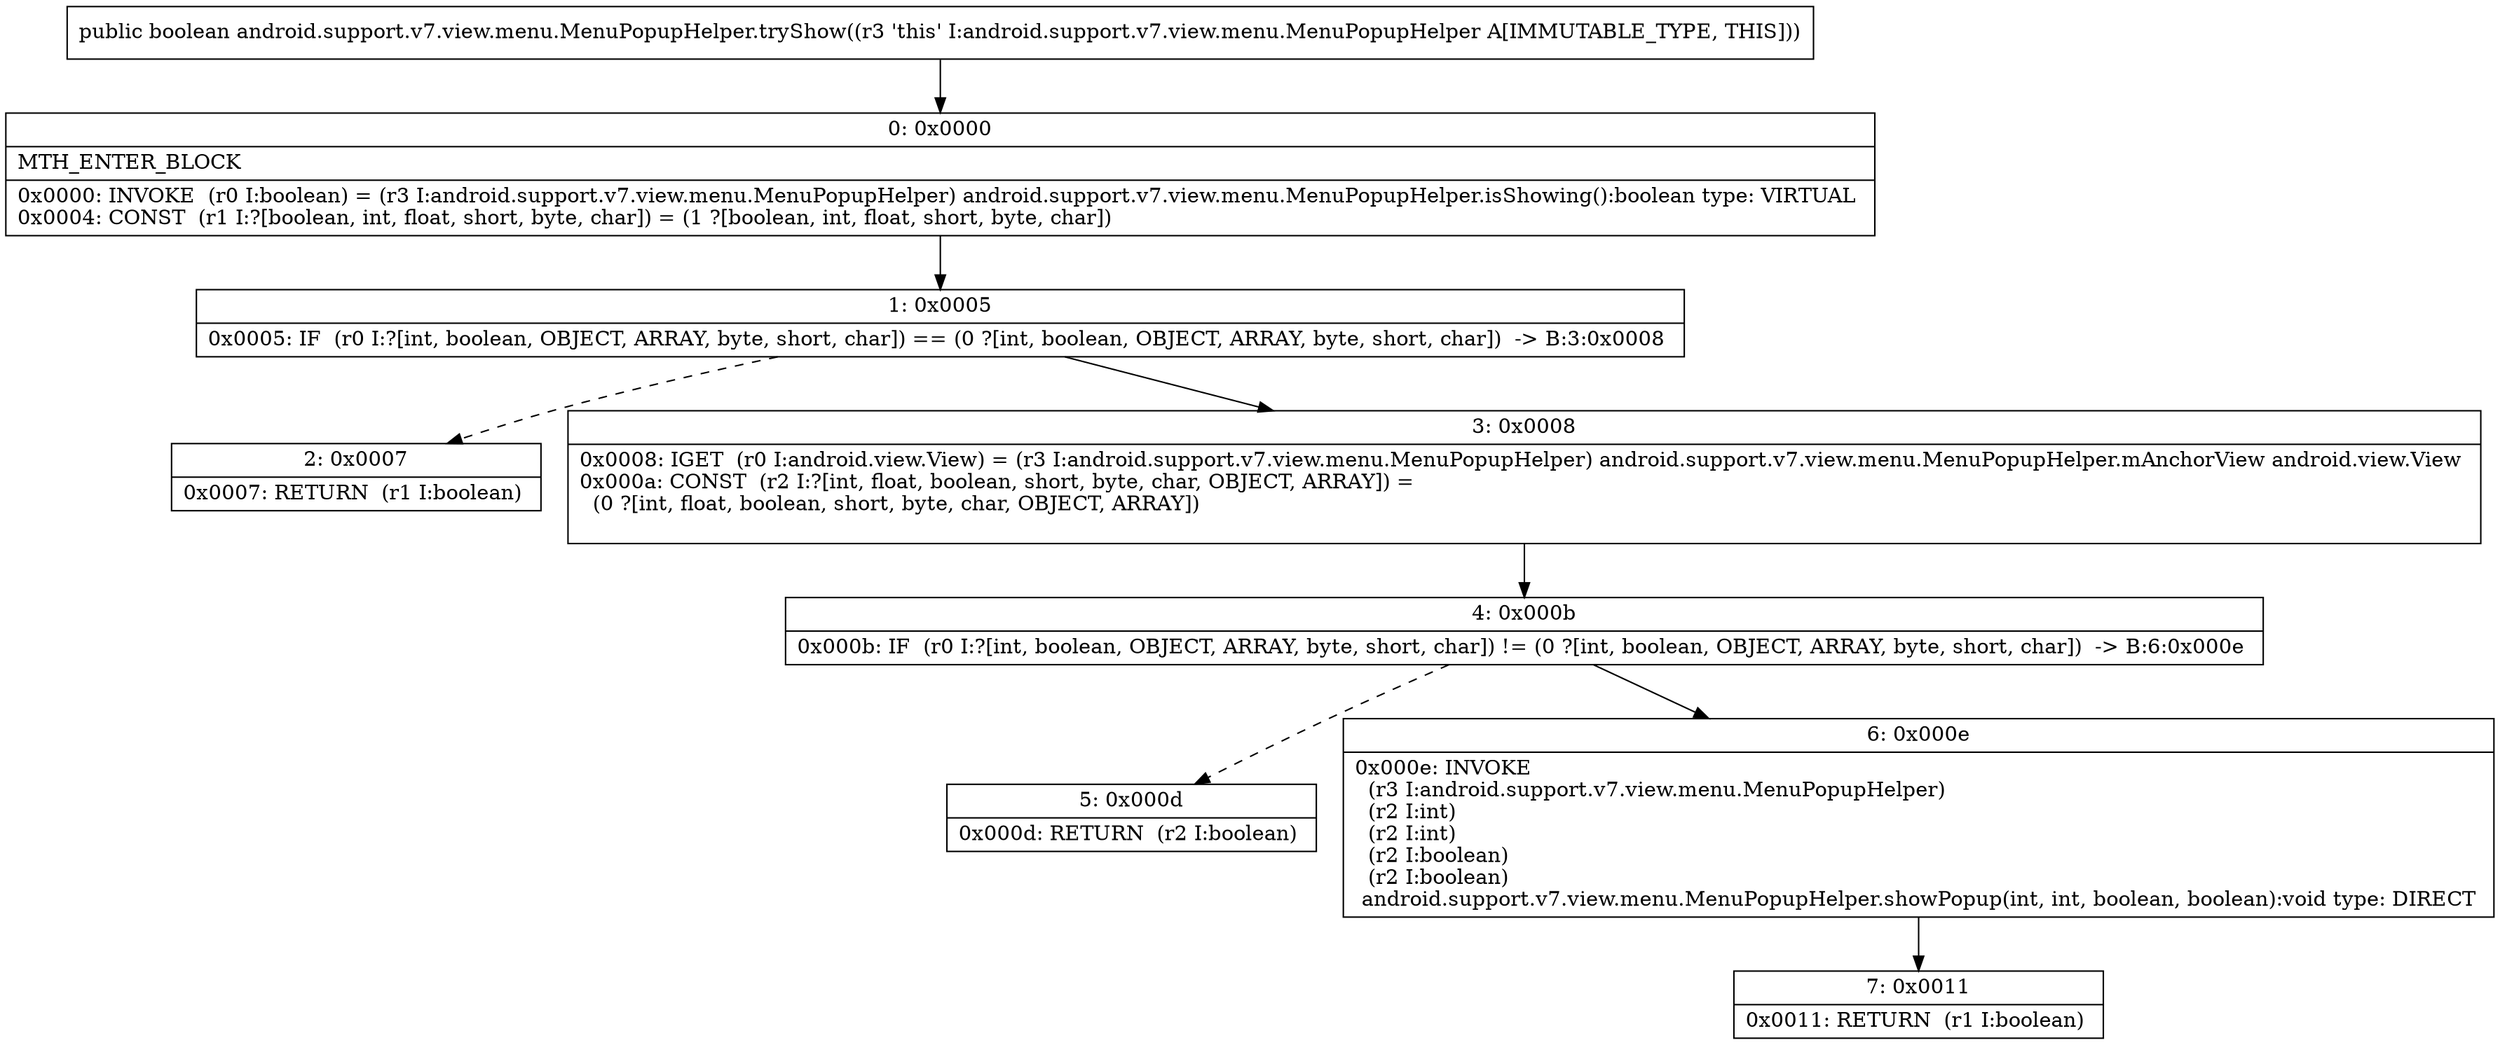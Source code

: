 digraph "CFG forandroid.support.v7.view.menu.MenuPopupHelper.tryShow()Z" {
Node_0 [shape=record,label="{0\:\ 0x0000|MTH_ENTER_BLOCK\l|0x0000: INVOKE  (r0 I:boolean) = (r3 I:android.support.v7.view.menu.MenuPopupHelper) android.support.v7.view.menu.MenuPopupHelper.isShowing():boolean type: VIRTUAL \l0x0004: CONST  (r1 I:?[boolean, int, float, short, byte, char]) = (1 ?[boolean, int, float, short, byte, char]) \l}"];
Node_1 [shape=record,label="{1\:\ 0x0005|0x0005: IF  (r0 I:?[int, boolean, OBJECT, ARRAY, byte, short, char]) == (0 ?[int, boolean, OBJECT, ARRAY, byte, short, char])  \-\> B:3:0x0008 \l}"];
Node_2 [shape=record,label="{2\:\ 0x0007|0x0007: RETURN  (r1 I:boolean) \l}"];
Node_3 [shape=record,label="{3\:\ 0x0008|0x0008: IGET  (r0 I:android.view.View) = (r3 I:android.support.v7.view.menu.MenuPopupHelper) android.support.v7.view.menu.MenuPopupHelper.mAnchorView android.view.View \l0x000a: CONST  (r2 I:?[int, float, boolean, short, byte, char, OBJECT, ARRAY]) = \l  (0 ?[int, float, boolean, short, byte, char, OBJECT, ARRAY])\l \l}"];
Node_4 [shape=record,label="{4\:\ 0x000b|0x000b: IF  (r0 I:?[int, boolean, OBJECT, ARRAY, byte, short, char]) != (0 ?[int, boolean, OBJECT, ARRAY, byte, short, char])  \-\> B:6:0x000e \l}"];
Node_5 [shape=record,label="{5\:\ 0x000d|0x000d: RETURN  (r2 I:boolean) \l}"];
Node_6 [shape=record,label="{6\:\ 0x000e|0x000e: INVOKE  \l  (r3 I:android.support.v7.view.menu.MenuPopupHelper)\l  (r2 I:int)\l  (r2 I:int)\l  (r2 I:boolean)\l  (r2 I:boolean)\l android.support.v7.view.menu.MenuPopupHelper.showPopup(int, int, boolean, boolean):void type: DIRECT \l}"];
Node_7 [shape=record,label="{7\:\ 0x0011|0x0011: RETURN  (r1 I:boolean) \l}"];
MethodNode[shape=record,label="{public boolean android.support.v7.view.menu.MenuPopupHelper.tryShow((r3 'this' I:android.support.v7.view.menu.MenuPopupHelper A[IMMUTABLE_TYPE, THIS])) }"];
MethodNode -> Node_0;
Node_0 -> Node_1;
Node_1 -> Node_2[style=dashed];
Node_1 -> Node_3;
Node_3 -> Node_4;
Node_4 -> Node_5[style=dashed];
Node_4 -> Node_6;
Node_6 -> Node_7;
}

